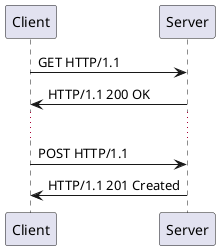 @startuml
participant "Client" as c
participant "Server" as s

c->s: GET HTTP/1.1
s->c: HTTP/1.1 200 OK
...
c->s: POST HTTP/1.1
s->c: HTTP/1.1 201 Created

@enduml
